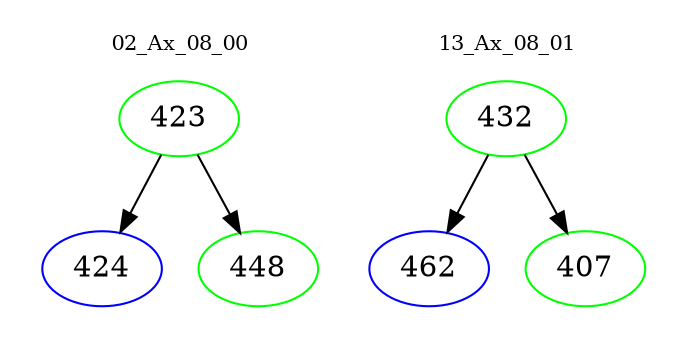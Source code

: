 digraph{
subgraph cluster_0 {
color = white
label = "02_Ax_08_00";
fontsize=10;
T0_423 [label="423", color="green"]
T0_423 -> T0_424 [color="black"]
T0_424 [label="424", color="blue"]
T0_423 -> T0_448 [color="black"]
T0_448 [label="448", color="green"]
}
subgraph cluster_1 {
color = white
label = "13_Ax_08_01";
fontsize=10;
T1_432 [label="432", color="green"]
T1_432 -> T1_462 [color="black"]
T1_462 [label="462", color="blue"]
T1_432 -> T1_407 [color="black"]
T1_407 [label="407", color="green"]
}
}
